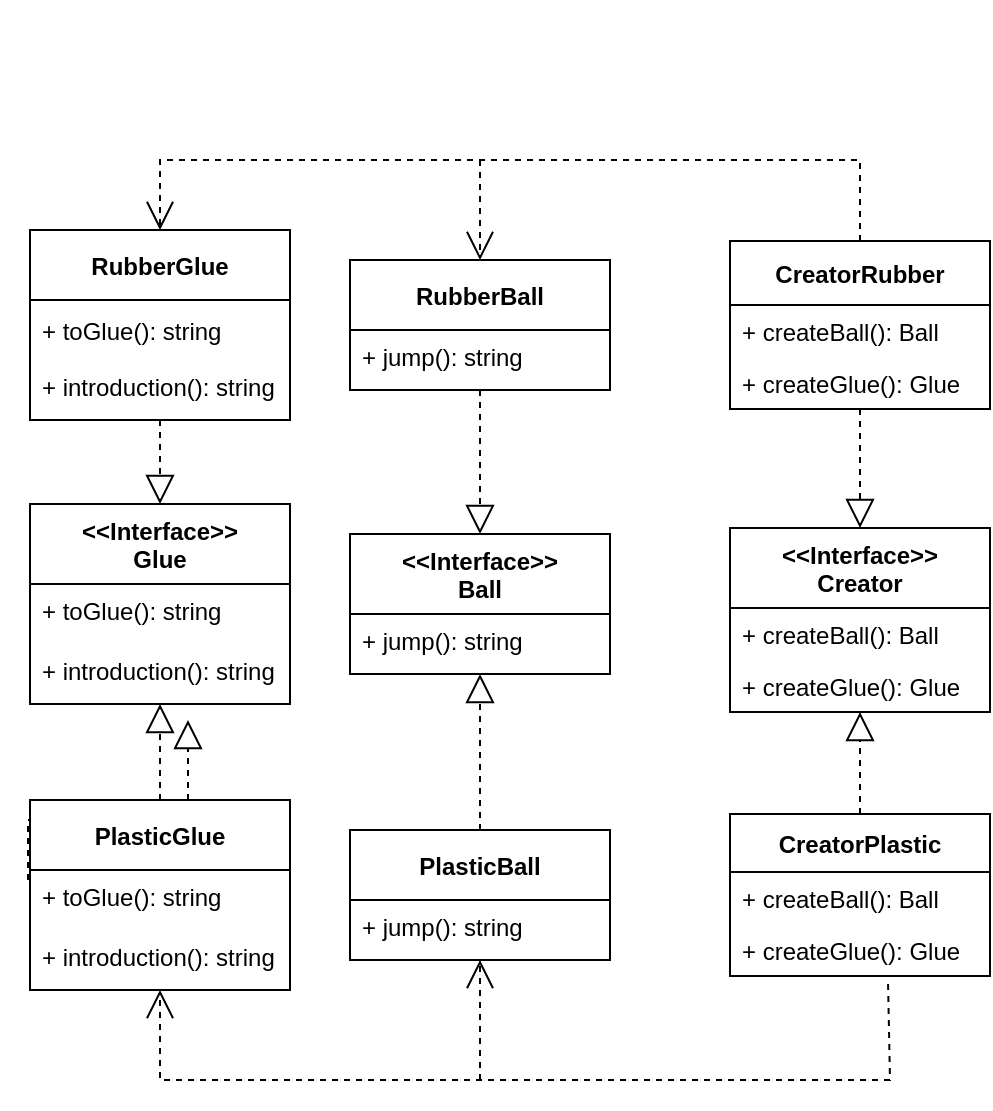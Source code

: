 <mxfile version="20.5.3" type="device"><diagram id="Bucof9hLXNSHhPfNNQwD" name="Сторінка-1"><mxGraphModel dx="846" dy="2132" grid="1" gridSize="10" guides="1" tooltips="1" connect="1" arrows="1" fold="1" page="1" pageScale="1" pageWidth="300" pageHeight="200" math="0" shadow="0"><root><mxCell id="0"/><mxCell id="1" parent="0"/><mxCell id="AFp72t1iJFOQUgz4NHt0-3" value="" style="endArrow=block;dashed=1;endFill=0;endSize=12;html=1;rounded=0;exitX=0.5;exitY=0;exitDx=0;exitDy=0;entryX=0.515;entryY=1.038;entryDx=0;entryDy=0;entryPerimeter=0;" parent="1" target="AFp72t1iJFOQUgz4NHt0-35" edge="1"><mxGeometry width="160" relative="1" as="geometry"><mxPoint x="519" y="-770" as="sourcePoint"/><mxPoint x="598.99" y="-850" as="targetPoint"/><Array as="points"><mxPoint x="519" y="-800"/><mxPoint x="599" y="-800"/></Array></mxGeometry></mxCell><mxCell id="AFp72t1iJFOQUgz4NHt0-32" value="&lt;&lt;Interface&gt;&gt;&#10;Ball" style="swimlane;fontStyle=1;align=center;verticalAlign=top;childLayout=stackLayout;horizontal=1;startSize=40;horizontalStack=0;resizeParent=1;resizeParentMax=0;resizeLast=0;collapsible=1;marginBottom=0;fontColor=#000000;" parent="1" vertex="1"><mxGeometry x="680" y="-943" width="130" height="70" as="geometry"/></mxCell><mxCell id="tv6lFfEye0fjzD-uet4O-33" value="+ jump(): string" style="text;strokeColor=none;fillColor=none;align=left;verticalAlign=top;spacingLeft=4;spacingRight=4;overflow=hidden;rotatable=0;points=[[0,0.5],[1,0.5]];portConstraint=eastwest;" vertex="1" parent="AFp72t1iJFOQUgz4NHt0-32"><mxGeometry y="40" width="130" height="30" as="geometry"/></mxCell><mxCell id="AFp72t1iJFOQUgz4NHt0-41" value="Use" style="endArrow=open;endSize=12;dashed=1;rounded=0;fontColor=#000000;textOpacity=0;exitX=0.608;exitY=1.154;exitDx=0;exitDy=0;exitPerimeter=0;" parent="1" source="tv6lFfEye0fjzD-uet4O-29" target="tv6lFfEye0fjzD-uet4O-70" edge="1"><mxGeometry x="0.007" y="-74" width="160" relative="1" as="geometry"><mxPoint x="470" y="-548" as="sourcePoint"/><mxPoint x="678" y="-547.429" as="targetPoint"/><Array as="points"><mxPoint x="950" y="-670"/><mxPoint x="585" y="-670"/></Array><mxPoint as="offset"/></mxGeometry></mxCell><mxCell id="tv6lFfEye0fjzD-uet4O-14" value="&lt;&lt;Interface&gt;&gt;&#10;Creator" style="swimlane;fontStyle=1;childLayout=stackLayout;horizontal=1;startSize=40;fillColor=none;horizontalStack=0;resizeParent=1;resizeParentMax=0;resizeLast=0;collapsible=1;marginBottom=0;" vertex="1" parent="1"><mxGeometry x="870" y="-946" width="130" height="92" as="geometry"/></mxCell><mxCell id="tv6lFfEye0fjzD-uet4O-15" value="+ createBall(): Ball" style="text;strokeColor=none;fillColor=none;align=left;verticalAlign=top;spacingLeft=4;spacingRight=4;overflow=hidden;rotatable=0;points=[[0,0.5],[1,0.5]];portConstraint=eastwest;" vertex="1" parent="tv6lFfEye0fjzD-uet4O-14"><mxGeometry y="40" width="130" height="26" as="geometry"/></mxCell><mxCell id="tv6lFfEye0fjzD-uet4O-16" value="+ createGlue(): Glue" style="text;strokeColor=none;fillColor=none;align=left;verticalAlign=top;spacingLeft=4;spacingRight=4;overflow=hidden;rotatable=0;points=[[0,0.5],[1,0.5]];portConstraint=eastwest;" vertex="1" parent="tv6lFfEye0fjzD-uet4O-14"><mxGeometry y="66" width="130" height="26" as="geometry"/></mxCell><mxCell id="tv6lFfEye0fjzD-uet4O-23" value="CreatorRubber" style="swimlane;fontStyle=1;childLayout=stackLayout;horizontal=1;startSize=32;fillColor=none;horizontalStack=0;resizeParent=1;resizeParentMax=0;resizeLast=0;collapsible=1;marginBottom=0;" vertex="1" parent="1"><mxGeometry x="870" y="-1089.5" width="130" height="84" as="geometry"/></mxCell><mxCell id="tv6lFfEye0fjzD-uet4O-24" value="+ createBall(): Ball" style="text;strokeColor=none;fillColor=none;align=left;verticalAlign=top;spacingLeft=4;spacingRight=4;overflow=hidden;rotatable=0;points=[[0,0.5],[1,0.5]];portConstraint=eastwest;" vertex="1" parent="tv6lFfEye0fjzD-uet4O-23"><mxGeometry y="32" width="130" height="26" as="geometry"/></mxCell><mxCell id="tv6lFfEye0fjzD-uet4O-25" value="+ createGlue(): Glue" style="text;strokeColor=none;fillColor=none;align=left;verticalAlign=top;spacingLeft=4;spacingRight=4;overflow=hidden;rotatable=0;points=[[0,0.5],[1,0.5]];portConstraint=eastwest;" vertex="1" parent="tv6lFfEye0fjzD-uet4O-23"><mxGeometry y="58" width="130" height="26" as="geometry"/></mxCell><mxCell id="tv6lFfEye0fjzD-uet4O-27" value="CreatorPlastic" style="swimlane;fontStyle=1;childLayout=stackLayout;horizontal=1;startSize=29;fillColor=none;horizontalStack=0;resizeParent=1;resizeParentMax=0;resizeLast=0;collapsible=1;marginBottom=0;" vertex="1" parent="1"><mxGeometry x="870" y="-803" width="130" height="81" as="geometry"/></mxCell><mxCell id="tv6lFfEye0fjzD-uet4O-28" value="+ createBall(): Ball" style="text;strokeColor=none;fillColor=none;align=left;verticalAlign=top;spacingLeft=4;spacingRight=4;overflow=hidden;rotatable=0;points=[[0,0.5],[1,0.5]];portConstraint=eastwest;" vertex="1" parent="tv6lFfEye0fjzD-uet4O-27"><mxGeometry y="29" width="130" height="26" as="geometry"/></mxCell><mxCell id="tv6lFfEye0fjzD-uet4O-29" value="+ createGlue(): Glue" style="text;strokeColor=none;fillColor=none;align=left;verticalAlign=top;spacingLeft=4;spacingRight=4;overflow=hidden;rotatable=0;points=[[0,0.5],[1,0.5]];portConstraint=eastwest;" vertex="1" parent="tv6lFfEye0fjzD-uet4O-27"><mxGeometry y="55" width="130" height="26" as="geometry"/></mxCell><mxCell id="tv6lFfEye0fjzD-uet4O-34" value="&lt;&lt;Interface&gt;&gt;&#10;Glue" style="swimlane;fontStyle=1;align=center;verticalAlign=top;childLayout=stackLayout;horizontal=1;startSize=40;horizontalStack=0;resizeParent=1;resizeParentMax=0;resizeLast=0;collapsible=1;marginBottom=0;fontColor=#000000;" vertex="1" parent="1"><mxGeometry x="520" y="-958" width="130" height="100" as="geometry"/></mxCell><mxCell id="tv6lFfEye0fjzD-uet4O-68" value="+ toGlue(): string" style="text;strokeColor=none;fillColor=none;align=left;verticalAlign=top;spacingLeft=4;spacingRight=4;overflow=hidden;rotatable=0;points=[[0,0.5],[1,0.5]];portConstraint=eastwest;" vertex="1" parent="tv6lFfEye0fjzD-uet4O-34"><mxGeometry y="40" width="130" height="30" as="geometry"/></mxCell><mxCell id="tv6lFfEye0fjzD-uet4O-35" value="+ introduction(): string" style="text;strokeColor=none;fillColor=none;align=left;verticalAlign=top;spacingLeft=4;spacingRight=4;overflow=hidden;rotatable=0;points=[[0,0.5],[1,0.5]];portConstraint=eastwest;" vertex="1" parent="tv6lFfEye0fjzD-uet4O-34"><mxGeometry y="70" width="130" height="30" as="geometry"/></mxCell><mxCell id="tv6lFfEye0fjzD-uet4O-36" value="RubberGlue" style="swimlane;fontStyle=1;align=center;verticalAlign=middle;childLayout=stackLayout;horizontal=1;startSize=35;horizontalStack=0;resizeParent=1;resizeParentMax=0;resizeLast=0;collapsible=1;marginBottom=0;fontColor=#000000;" vertex="1" parent="1"><mxGeometry x="520" y="-1095" width="130" height="95" as="geometry"/></mxCell><mxCell id="tv6lFfEye0fjzD-uet4O-37" value="+ toGlue(): string" style="text;strokeColor=none;fillColor=none;align=left;verticalAlign=middle;spacingLeft=4;spacingRight=4;overflow=hidden;rotatable=0;points=[[0,0.5],[1,0.5]];portConstraint=eastwest;" vertex="1" parent="tv6lFfEye0fjzD-uet4O-36"><mxGeometry y="35" width="130" height="30" as="geometry"/></mxCell><mxCell id="tv6lFfEye0fjzD-uet4O-69" value="+ introduction(): string" style="text;strokeColor=none;fillColor=none;align=left;verticalAlign=top;spacingLeft=4;spacingRight=4;overflow=hidden;rotatable=0;points=[[0,0.5],[1,0.5]];portConstraint=eastwest;" vertex="1" parent="tv6lFfEye0fjzD-uet4O-36"><mxGeometry y="65" width="130" height="30" as="geometry"/></mxCell><mxCell id="tv6lFfEye0fjzD-uet4O-39" value="RubberBall" style="swimlane;fontStyle=1;align=center;verticalAlign=middle;childLayout=stackLayout;horizontal=1;startSize=35;horizontalStack=0;resizeParent=1;resizeParentMax=0;resizeLast=0;collapsible=1;marginBottom=0;fontColor=#000000;" vertex="1" parent="1"><mxGeometry x="680" y="-1080" width="130" height="65" as="geometry"/></mxCell><mxCell id="tv6lFfEye0fjzD-uet4O-40" value="+ jump(): string" style="text;strokeColor=none;fillColor=none;align=left;verticalAlign=top;spacingLeft=4;spacingRight=4;overflow=hidden;rotatable=0;points=[[0,0.5],[1,0.5]];portConstraint=eastwest;" vertex="1" parent="tv6lFfEye0fjzD-uet4O-39"><mxGeometry y="35" width="130" height="30" as="geometry"/></mxCell><mxCell id="tv6lFfEye0fjzD-uet4O-42" value="PlasticGlue" style="swimlane;fontStyle=1;align=center;verticalAlign=middle;childLayout=stackLayout;horizontal=1;startSize=35;horizontalStack=0;resizeParent=1;resizeParentMax=0;resizeLast=0;collapsible=1;marginBottom=0;fontColor=#000000;" vertex="1" parent="1"><mxGeometry x="520" y="-810" width="130" height="95" as="geometry"/></mxCell><mxCell id="tv6lFfEye0fjzD-uet4O-43" value="+ toGlue(): string" style="text;strokeColor=none;fillColor=none;align=left;verticalAlign=top;spacingLeft=4;spacingRight=4;overflow=hidden;rotatable=0;points=[[0,0.5],[1,0.5]];portConstraint=eastwest;" vertex="1" parent="tv6lFfEye0fjzD-uet4O-42"><mxGeometry y="35" width="130" height="30" as="geometry"/></mxCell><mxCell id="tv6lFfEye0fjzD-uet4O-70" value="+ introduction(): string" style="text;strokeColor=none;fillColor=none;align=left;verticalAlign=top;spacingLeft=4;spacingRight=4;overflow=hidden;rotatable=0;points=[[0,0.5],[1,0.5]];portConstraint=eastwest;" vertex="1" parent="tv6lFfEye0fjzD-uet4O-42"><mxGeometry y="65" width="130" height="30" as="geometry"/></mxCell><mxCell id="tv6lFfEye0fjzD-uet4O-45" value="PlasticBall" style="swimlane;fontStyle=1;align=center;verticalAlign=middle;childLayout=stackLayout;horizontal=1;startSize=35;horizontalStack=0;resizeParent=1;resizeParentMax=0;resizeLast=0;collapsible=1;marginBottom=0;fontColor=#000000;" vertex="1" parent="1"><mxGeometry x="680" y="-795" width="130" height="65" as="geometry"/></mxCell><mxCell id="tv6lFfEye0fjzD-uet4O-46" value="+ jump(): string" style="text;strokeColor=none;fillColor=none;align=left;verticalAlign=top;spacingLeft=4;spacingRight=4;overflow=hidden;rotatable=0;points=[[0,0.5],[1,0.5]];portConstraint=eastwest;" vertex="1" parent="tv6lFfEye0fjzD-uet4O-45"><mxGeometry y="35" width="130" height="30" as="geometry"/></mxCell><mxCell id="tv6lFfEye0fjzD-uet4O-51" value="" style="endArrow=block;dashed=1;endFill=0;endSize=12;html=1;rounded=0;" edge="1" parent="1" source="tv6lFfEye0fjzD-uet4O-69" target="tv6lFfEye0fjzD-uet4O-34"><mxGeometry width="160" relative="1" as="geometry"><mxPoint x="590" y="-1000" as="sourcePoint"/><mxPoint x="584.5" y="-997" as="targetPoint"/><Array as="points"/></mxGeometry></mxCell><mxCell id="tv6lFfEye0fjzD-uet4O-52" value="" style="endArrow=block;dashed=1;endFill=0;endSize=12;html=1;rounded=0;" edge="1" parent="1" source="tv6lFfEye0fjzD-uet4O-45" target="tv6lFfEye0fjzD-uet4O-33"><mxGeometry width="160" relative="1" as="geometry"><mxPoint x="745" y="-948" as="sourcePoint"/><mxPoint x="744.5" y="-1023" as="targetPoint"/></mxGeometry></mxCell><mxCell id="tv6lFfEye0fjzD-uet4O-54" value="" style="endArrow=block;dashed=1;endFill=0;endSize=12;html=1;rounded=0;" edge="1" parent="1" source="tv6lFfEye0fjzD-uet4O-40" target="AFp72t1iJFOQUgz4NHt0-32"><mxGeometry width="160" relative="1" as="geometry"><mxPoint x="744.5" y="-843.5" as="sourcePoint"/><mxPoint x="744.5" y="-788.5" as="targetPoint"/><Array as="points"/></mxGeometry></mxCell><mxCell id="tv6lFfEye0fjzD-uet4O-31" value="" style="endArrow=block;dashed=1;endFill=0;endSize=12;html=1;rounded=0;entryX=0.5;entryY=0;entryDx=0;entryDy=0;" edge="1" parent="1" source="tv6lFfEye0fjzD-uet4O-25" target="tv6lFfEye0fjzD-uet4O-14"><mxGeometry width="160" relative="1" as="geometry"><mxPoint x="945" y="-938" as="sourcePoint"/><mxPoint x="945" y="-976" as="targetPoint"/></mxGeometry></mxCell><mxCell id="tv6lFfEye0fjzD-uet4O-5" value="" style="endArrow=block;dashed=1;endFill=0;endSize=12;html=1;rounded=0;" edge="1" parent="1" source="tv6lFfEye0fjzD-uet4O-27" target="tv6lFfEye0fjzD-uet4O-16"><mxGeometry width="160" relative="1" as="geometry"><mxPoint x="970" y="-838" as="sourcePoint"/><mxPoint x="1105" y="-958" as="targetPoint"/></mxGeometry></mxCell><mxCell id="tv6lFfEye0fjzD-uet4O-53" value="" style="endArrow=block;dashed=1;endFill=0;endSize=12;html=1;rounded=0;" edge="1" parent="1" source="tv6lFfEye0fjzD-uet4O-42" target="tv6lFfEye0fjzD-uet4O-35"><mxGeometry width="160" relative="1" as="geometry"><mxPoint x="584.5" y="-848" as="sourcePoint"/><mxPoint x="584.5" y="-793" as="targetPoint"/><Array as="points"/></mxGeometry></mxCell><mxCell id="tv6lFfEye0fjzD-uet4O-64" value="Use" style="endArrow=open;endSize=12;dashed=1;rounded=0;fontColor=#000000;textOpacity=0;" edge="1" parent="1" target="tv6lFfEye0fjzD-uet4O-46"><mxGeometry x="-0.022" y="-75" width="160" relative="1" as="geometry"><mxPoint x="745" y="-670" as="sourcePoint"/><mxPoint x="595" y="-763" as="targetPoint"/><Array as="points"/><mxPoint as="offset"/></mxGeometry></mxCell><mxCell id="tv6lFfEye0fjzD-uet4O-65" value="Use" style="endArrow=open;endSize=12;dashed=1;rounded=0;fontColor=#000000;textOpacity=0;exitX=0.5;exitY=0;exitDx=0;exitDy=0;" edge="1" parent="1" source="tv6lFfEye0fjzD-uet4O-23" target="tv6lFfEye0fjzD-uet4O-36"><mxGeometry x="0.007" y="-74" width="160" relative="1" as="geometry"><mxPoint x="879.74" y="-718.054" as="sourcePoint"/><mxPoint x="590" y="-1100" as="targetPoint"/><Array as="points"><mxPoint x="935" y="-1130"/><mxPoint x="585" y="-1130"/></Array><mxPoint as="offset"/></mxGeometry></mxCell><mxCell id="tv6lFfEye0fjzD-uet4O-66" value="Use" style="endArrow=open;endSize=12;dashed=1;rounded=0;fontColor=#000000;textOpacity=0;" edge="1" parent="1" target="tv6lFfEye0fjzD-uet4O-39"><mxGeometry x="0.007" y="-74" width="160" relative="1" as="geometry"><mxPoint x="745" y="-1130" as="sourcePoint"/><mxPoint x="755" y="-763" as="targetPoint"/><Array as="points"/><mxPoint as="offset"/></mxGeometry></mxCell></root></mxGraphModel></diagram></mxfile>